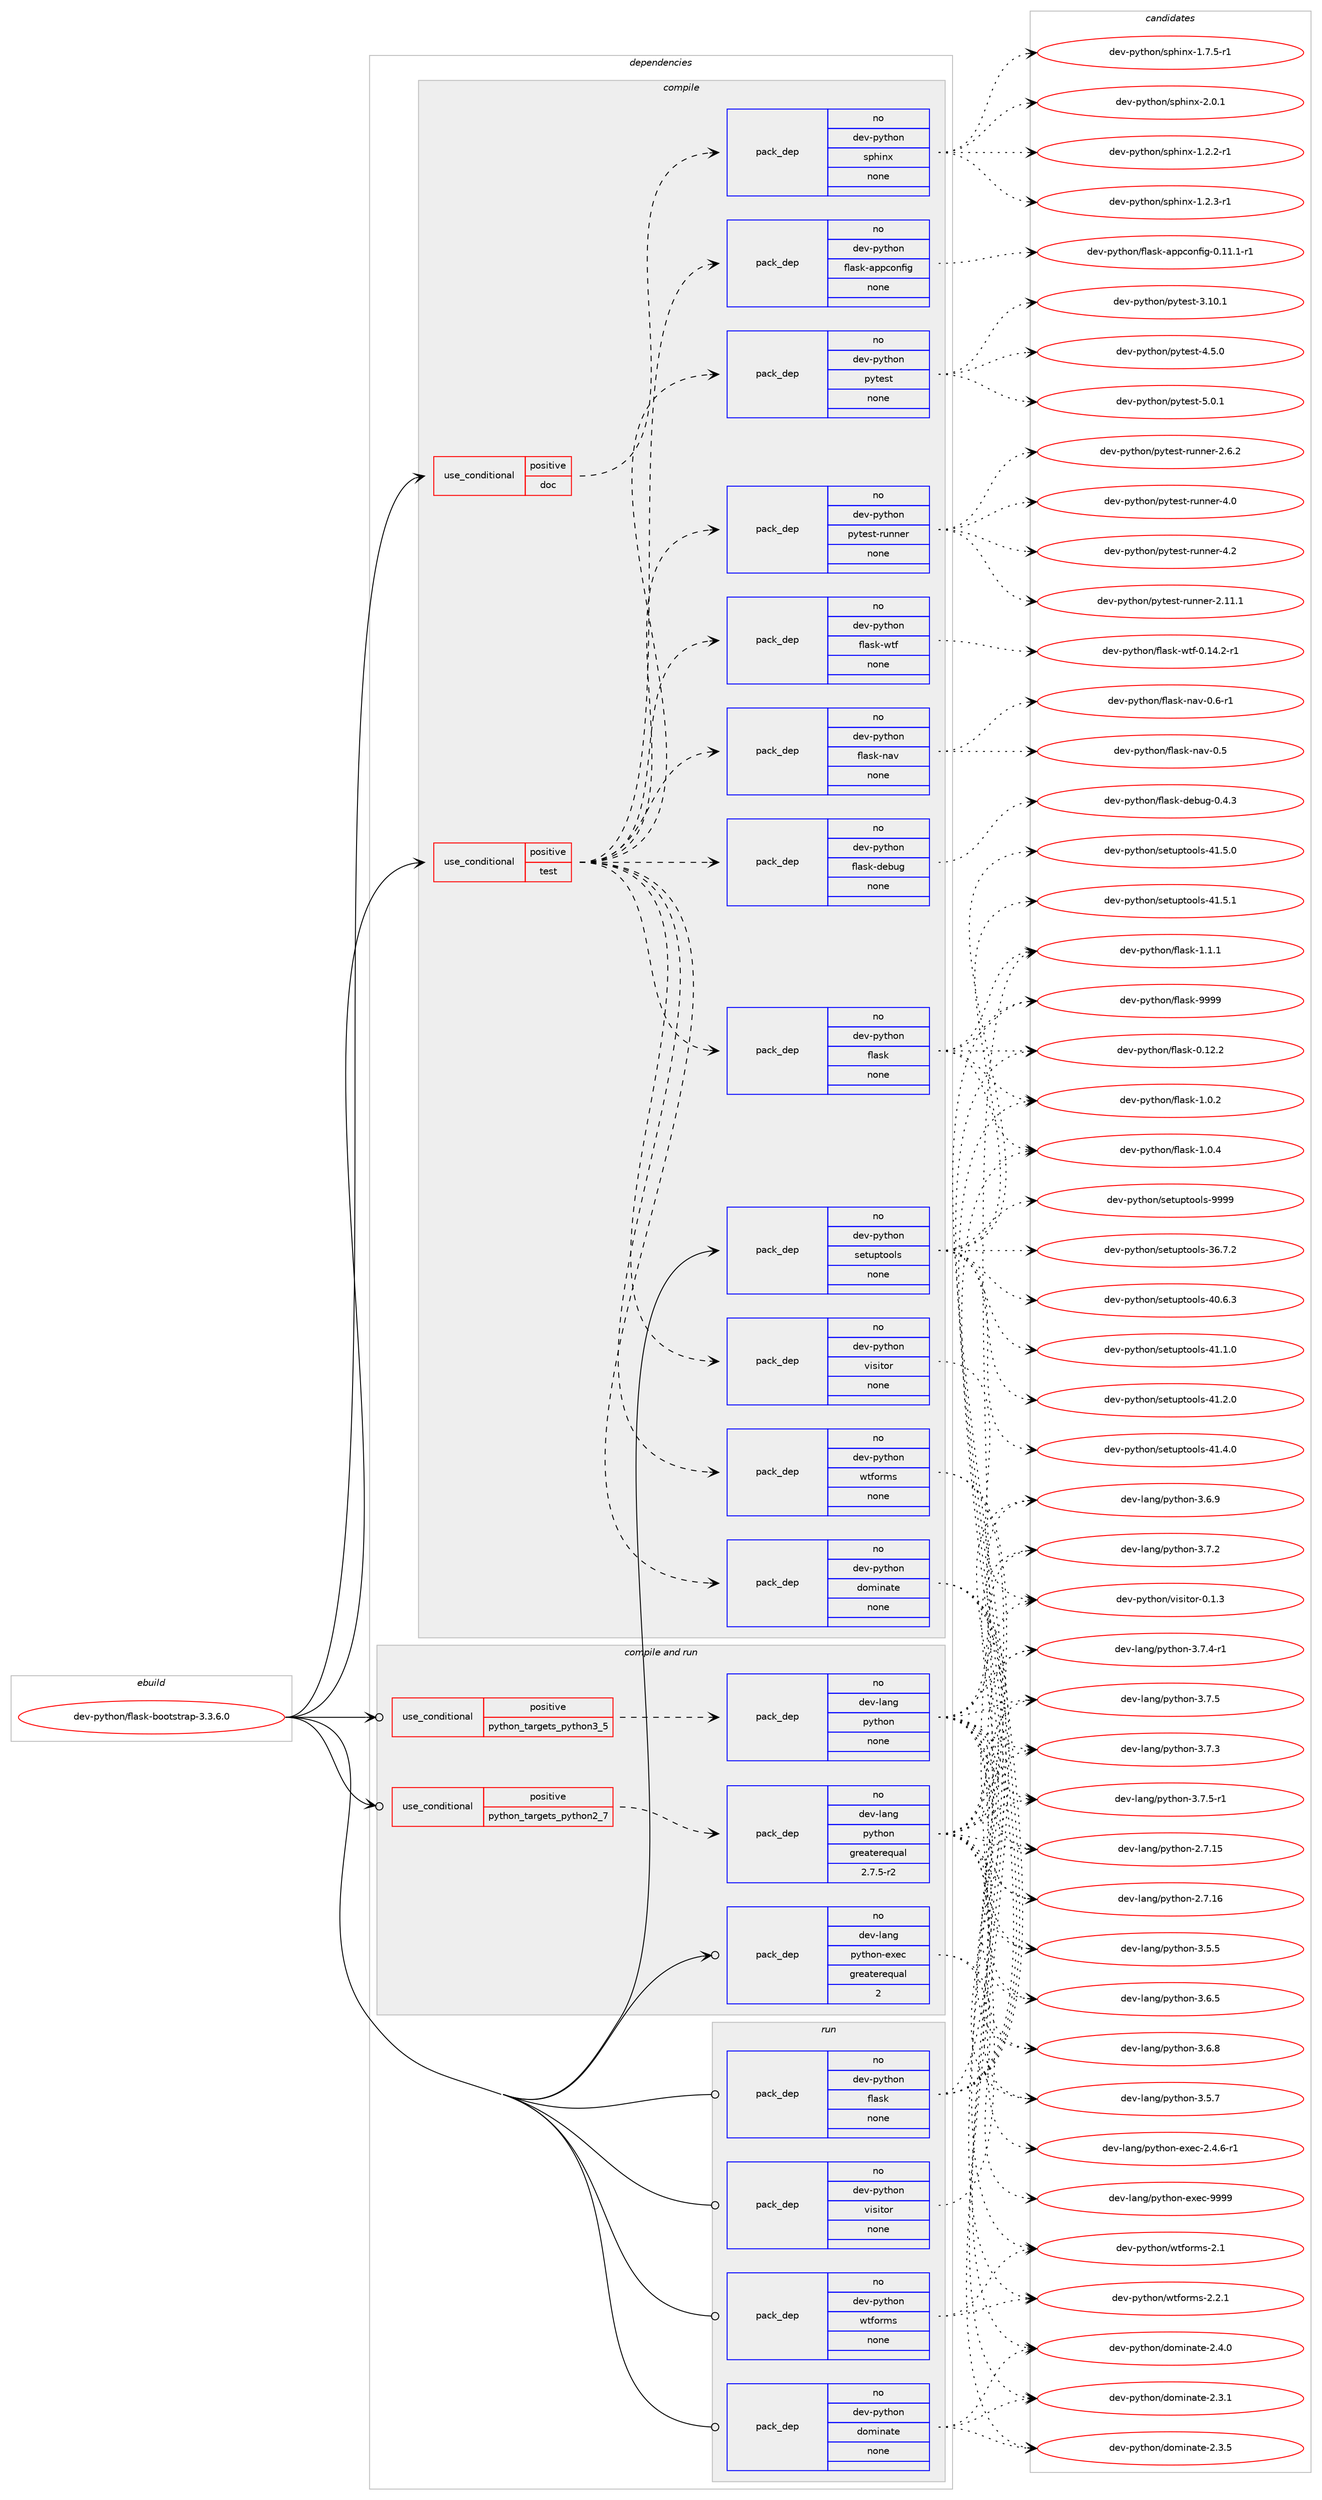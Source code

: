 digraph prolog {

# *************
# Graph options
# *************

newrank=true;
concentrate=true;
compound=true;
graph [rankdir=LR,fontname=Helvetica,fontsize=10,ranksep=1.5];#, ranksep=2.5, nodesep=0.2];
edge  [arrowhead=vee];
node  [fontname=Helvetica,fontsize=10];

# **********
# The ebuild
# **********

subgraph cluster_leftcol {
color=gray;
rank=same;
label=<<i>ebuild</i>>;
id [label="dev-python/flask-bootstrap-3.3.6.0", color=red, width=4, href="../dev-python/flask-bootstrap-3.3.6.0.svg"];
}

# ****************
# The dependencies
# ****************

subgraph cluster_midcol {
color=gray;
label=<<i>dependencies</i>>;
subgraph cluster_compile {
fillcolor="#eeeeee";
style=filled;
label=<<i>compile</i>>;
subgraph cond139442 {
dependency604799 [label=<<TABLE BORDER="0" CELLBORDER="1" CELLSPACING="0" CELLPADDING="4"><TR><TD ROWSPAN="3" CELLPADDING="10">use_conditional</TD></TR><TR><TD>positive</TD></TR><TR><TD>doc</TD></TR></TABLE>>, shape=none, color=red];
subgraph pack453560 {
dependency604800 [label=<<TABLE BORDER="0" CELLBORDER="1" CELLSPACING="0" CELLPADDING="4" WIDTH="220"><TR><TD ROWSPAN="6" CELLPADDING="30">pack_dep</TD></TR><TR><TD WIDTH="110">no</TD></TR><TR><TD>dev-python</TD></TR><TR><TD>sphinx</TD></TR><TR><TD>none</TD></TR><TR><TD></TD></TR></TABLE>>, shape=none, color=blue];
}
dependency604799:e -> dependency604800:w [weight=20,style="dashed",arrowhead="vee"];
}
id:e -> dependency604799:w [weight=20,style="solid",arrowhead="vee"];
subgraph cond139443 {
dependency604801 [label=<<TABLE BORDER="0" CELLBORDER="1" CELLSPACING="0" CELLPADDING="4"><TR><TD ROWSPAN="3" CELLPADDING="10">use_conditional</TD></TR><TR><TD>positive</TD></TR><TR><TD>test</TD></TR></TABLE>>, shape=none, color=red];
subgraph pack453561 {
dependency604802 [label=<<TABLE BORDER="0" CELLBORDER="1" CELLSPACING="0" CELLPADDING="4" WIDTH="220"><TR><TD ROWSPAN="6" CELLPADDING="30">pack_dep</TD></TR><TR><TD WIDTH="110">no</TD></TR><TR><TD>dev-python</TD></TR><TR><TD>flask-appconfig</TD></TR><TR><TD>none</TD></TR><TR><TD></TD></TR></TABLE>>, shape=none, color=blue];
}
dependency604801:e -> dependency604802:w [weight=20,style="dashed",arrowhead="vee"];
subgraph pack453562 {
dependency604803 [label=<<TABLE BORDER="0" CELLBORDER="1" CELLSPACING="0" CELLPADDING="4" WIDTH="220"><TR><TD ROWSPAN="6" CELLPADDING="30">pack_dep</TD></TR><TR><TD WIDTH="110">no</TD></TR><TR><TD>dev-python</TD></TR><TR><TD>flask-debug</TD></TR><TR><TD>none</TD></TR><TR><TD></TD></TR></TABLE>>, shape=none, color=blue];
}
dependency604801:e -> dependency604803:w [weight=20,style="dashed",arrowhead="vee"];
subgraph pack453563 {
dependency604804 [label=<<TABLE BORDER="0" CELLBORDER="1" CELLSPACING="0" CELLPADDING="4" WIDTH="220"><TR><TD ROWSPAN="6" CELLPADDING="30">pack_dep</TD></TR><TR><TD WIDTH="110">no</TD></TR><TR><TD>dev-python</TD></TR><TR><TD>flask-nav</TD></TR><TR><TD>none</TD></TR><TR><TD></TD></TR></TABLE>>, shape=none, color=blue];
}
dependency604801:e -> dependency604804:w [weight=20,style="dashed",arrowhead="vee"];
subgraph pack453564 {
dependency604805 [label=<<TABLE BORDER="0" CELLBORDER="1" CELLSPACING="0" CELLPADDING="4" WIDTH="220"><TR><TD ROWSPAN="6" CELLPADDING="30">pack_dep</TD></TR><TR><TD WIDTH="110">no</TD></TR><TR><TD>dev-python</TD></TR><TR><TD>flask-wtf</TD></TR><TR><TD>none</TD></TR><TR><TD></TD></TR></TABLE>>, shape=none, color=blue];
}
dependency604801:e -> dependency604805:w [weight=20,style="dashed",arrowhead="vee"];
subgraph pack453565 {
dependency604806 [label=<<TABLE BORDER="0" CELLBORDER="1" CELLSPACING="0" CELLPADDING="4" WIDTH="220"><TR><TD ROWSPAN="6" CELLPADDING="30">pack_dep</TD></TR><TR><TD WIDTH="110">no</TD></TR><TR><TD>dev-python</TD></TR><TR><TD>pytest-runner</TD></TR><TR><TD>none</TD></TR><TR><TD></TD></TR></TABLE>>, shape=none, color=blue];
}
dependency604801:e -> dependency604806:w [weight=20,style="dashed",arrowhead="vee"];
subgraph pack453566 {
dependency604807 [label=<<TABLE BORDER="0" CELLBORDER="1" CELLSPACING="0" CELLPADDING="4" WIDTH="220"><TR><TD ROWSPAN="6" CELLPADDING="30">pack_dep</TD></TR><TR><TD WIDTH="110">no</TD></TR><TR><TD>dev-python</TD></TR><TR><TD>pytest</TD></TR><TR><TD>none</TD></TR><TR><TD></TD></TR></TABLE>>, shape=none, color=blue];
}
dependency604801:e -> dependency604807:w [weight=20,style="dashed",arrowhead="vee"];
subgraph pack453567 {
dependency604808 [label=<<TABLE BORDER="0" CELLBORDER="1" CELLSPACING="0" CELLPADDING="4" WIDTH="220"><TR><TD ROWSPAN="6" CELLPADDING="30">pack_dep</TD></TR><TR><TD WIDTH="110">no</TD></TR><TR><TD>dev-python</TD></TR><TR><TD>dominate</TD></TR><TR><TD>none</TD></TR><TR><TD></TD></TR></TABLE>>, shape=none, color=blue];
}
dependency604801:e -> dependency604808:w [weight=20,style="dashed",arrowhead="vee"];
subgraph pack453568 {
dependency604809 [label=<<TABLE BORDER="0" CELLBORDER="1" CELLSPACING="0" CELLPADDING="4" WIDTH="220"><TR><TD ROWSPAN="6" CELLPADDING="30">pack_dep</TD></TR><TR><TD WIDTH="110">no</TD></TR><TR><TD>dev-python</TD></TR><TR><TD>flask</TD></TR><TR><TD>none</TD></TR><TR><TD></TD></TR></TABLE>>, shape=none, color=blue];
}
dependency604801:e -> dependency604809:w [weight=20,style="dashed",arrowhead="vee"];
subgraph pack453569 {
dependency604810 [label=<<TABLE BORDER="0" CELLBORDER="1" CELLSPACING="0" CELLPADDING="4" WIDTH="220"><TR><TD ROWSPAN="6" CELLPADDING="30">pack_dep</TD></TR><TR><TD WIDTH="110">no</TD></TR><TR><TD>dev-python</TD></TR><TR><TD>visitor</TD></TR><TR><TD>none</TD></TR><TR><TD></TD></TR></TABLE>>, shape=none, color=blue];
}
dependency604801:e -> dependency604810:w [weight=20,style="dashed",arrowhead="vee"];
subgraph pack453570 {
dependency604811 [label=<<TABLE BORDER="0" CELLBORDER="1" CELLSPACING="0" CELLPADDING="4" WIDTH="220"><TR><TD ROWSPAN="6" CELLPADDING="30">pack_dep</TD></TR><TR><TD WIDTH="110">no</TD></TR><TR><TD>dev-python</TD></TR><TR><TD>wtforms</TD></TR><TR><TD>none</TD></TR><TR><TD></TD></TR></TABLE>>, shape=none, color=blue];
}
dependency604801:e -> dependency604811:w [weight=20,style="dashed",arrowhead="vee"];
}
id:e -> dependency604801:w [weight=20,style="solid",arrowhead="vee"];
subgraph pack453571 {
dependency604812 [label=<<TABLE BORDER="0" CELLBORDER="1" CELLSPACING="0" CELLPADDING="4" WIDTH="220"><TR><TD ROWSPAN="6" CELLPADDING="30">pack_dep</TD></TR><TR><TD WIDTH="110">no</TD></TR><TR><TD>dev-python</TD></TR><TR><TD>setuptools</TD></TR><TR><TD>none</TD></TR><TR><TD></TD></TR></TABLE>>, shape=none, color=blue];
}
id:e -> dependency604812:w [weight=20,style="solid",arrowhead="vee"];
}
subgraph cluster_compileandrun {
fillcolor="#eeeeee";
style=filled;
label=<<i>compile and run</i>>;
subgraph cond139444 {
dependency604813 [label=<<TABLE BORDER="0" CELLBORDER="1" CELLSPACING="0" CELLPADDING="4"><TR><TD ROWSPAN="3" CELLPADDING="10">use_conditional</TD></TR><TR><TD>positive</TD></TR><TR><TD>python_targets_python2_7</TD></TR></TABLE>>, shape=none, color=red];
subgraph pack453572 {
dependency604814 [label=<<TABLE BORDER="0" CELLBORDER="1" CELLSPACING="0" CELLPADDING="4" WIDTH="220"><TR><TD ROWSPAN="6" CELLPADDING="30">pack_dep</TD></TR><TR><TD WIDTH="110">no</TD></TR><TR><TD>dev-lang</TD></TR><TR><TD>python</TD></TR><TR><TD>greaterequal</TD></TR><TR><TD>2.7.5-r2</TD></TR></TABLE>>, shape=none, color=blue];
}
dependency604813:e -> dependency604814:w [weight=20,style="dashed",arrowhead="vee"];
}
id:e -> dependency604813:w [weight=20,style="solid",arrowhead="odotvee"];
subgraph cond139445 {
dependency604815 [label=<<TABLE BORDER="0" CELLBORDER="1" CELLSPACING="0" CELLPADDING="4"><TR><TD ROWSPAN="3" CELLPADDING="10">use_conditional</TD></TR><TR><TD>positive</TD></TR><TR><TD>python_targets_python3_5</TD></TR></TABLE>>, shape=none, color=red];
subgraph pack453573 {
dependency604816 [label=<<TABLE BORDER="0" CELLBORDER="1" CELLSPACING="0" CELLPADDING="4" WIDTH="220"><TR><TD ROWSPAN="6" CELLPADDING="30">pack_dep</TD></TR><TR><TD WIDTH="110">no</TD></TR><TR><TD>dev-lang</TD></TR><TR><TD>python</TD></TR><TR><TD>none</TD></TR><TR><TD></TD></TR></TABLE>>, shape=none, color=blue];
}
dependency604815:e -> dependency604816:w [weight=20,style="dashed",arrowhead="vee"];
}
id:e -> dependency604815:w [weight=20,style="solid",arrowhead="odotvee"];
subgraph pack453574 {
dependency604817 [label=<<TABLE BORDER="0" CELLBORDER="1" CELLSPACING="0" CELLPADDING="4" WIDTH="220"><TR><TD ROWSPAN="6" CELLPADDING="30">pack_dep</TD></TR><TR><TD WIDTH="110">no</TD></TR><TR><TD>dev-lang</TD></TR><TR><TD>python-exec</TD></TR><TR><TD>greaterequal</TD></TR><TR><TD>2</TD></TR></TABLE>>, shape=none, color=blue];
}
id:e -> dependency604817:w [weight=20,style="solid",arrowhead="odotvee"];
}
subgraph cluster_run {
fillcolor="#eeeeee";
style=filled;
label=<<i>run</i>>;
subgraph pack453575 {
dependency604818 [label=<<TABLE BORDER="0" CELLBORDER="1" CELLSPACING="0" CELLPADDING="4" WIDTH="220"><TR><TD ROWSPAN="6" CELLPADDING="30">pack_dep</TD></TR><TR><TD WIDTH="110">no</TD></TR><TR><TD>dev-python</TD></TR><TR><TD>dominate</TD></TR><TR><TD>none</TD></TR><TR><TD></TD></TR></TABLE>>, shape=none, color=blue];
}
id:e -> dependency604818:w [weight=20,style="solid",arrowhead="odot"];
subgraph pack453576 {
dependency604819 [label=<<TABLE BORDER="0" CELLBORDER="1" CELLSPACING="0" CELLPADDING="4" WIDTH="220"><TR><TD ROWSPAN="6" CELLPADDING="30">pack_dep</TD></TR><TR><TD WIDTH="110">no</TD></TR><TR><TD>dev-python</TD></TR><TR><TD>flask</TD></TR><TR><TD>none</TD></TR><TR><TD></TD></TR></TABLE>>, shape=none, color=blue];
}
id:e -> dependency604819:w [weight=20,style="solid",arrowhead="odot"];
subgraph pack453577 {
dependency604820 [label=<<TABLE BORDER="0" CELLBORDER="1" CELLSPACING="0" CELLPADDING="4" WIDTH="220"><TR><TD ROWSPAN="6" CELLPADDING="30">pack_dep</TD></TR><TR><TD WIDTH="110">no</TD></TR><TR><TD>dev-python</TD></TR><TR><TD>visitor</TD></TR><TR><TD>none</TD></TR><TR><TD></TD></TR></TABLE>>, shape=none, color=blue];
}
id:e -> dependency604820:w [weight=20,style="solid",arrowhead="odot"];
subgraph pack453578 {
dependency604821 [label=<<TABLE BORDER="0" CELLBORDER="1" CELLSPACING="0" CELLPADDING="4" WIDTH="220"><TR><TD ROWSPAN="6" CELLPADDING="30">pack_dep</TD></TR><TR><TD WIDTH="110">no</TD></TR><TR><TD>dev-python</TD></TR><TR><TD>wtforms</TD></TR><TR><TD>none</TD></TR><TR><TD></TD></TR></TABLE>>, shape=none, color=blue];
}
id:e -> dependency604821:w [weight=20,style="solid",arrowhead="odot"];
}
}

# **************
# The candidates
# **************

subgraph cluster_choices {
rank=same;
color=gray;
label=<<i>candidates</i>>;

subgraph choice453560 {
color=black;
nodesep=1;
choice10010111845112121116104111110471151121041051101204549465046504511449 [label="dev-python/sphinx-1.2.2-r1", color=red, width=4,href="../dev-python/sphinx-1.2.2-r1.svg"];
choice10010111845112121116104111110471151121041051101204549465046514511449 [label="dev-python/sphinx-1.2.3-r1", color=red, width=4,href="../dev-python/sphinx-1.2.3-r1.svg"];
choice10010111845112121116104111110471151121041051101204549465546534511449 [label="dev-python/sphinx-1.7.5-r1", color=red, width=4,href="../dev-python/sphinx-1.7.5-r1.svg"];
choice1001011184511212111610411111047115112104105110120455046484649 [label="dev-python/sphinx-2.0.1", color=red, width=4,href="../dev-python/sphinx-2.0.1.svg"];
dependency604800:e -> choice10010111845112121116104111110471151121041051101204549465046504511449:w [style=dotted,weight="100"];
dependency604800:e -> choice10010111845112121116104111110471151121041051101204549465046514511449:w [style=dotted,weight="100"];
dependency604800:e -> choice10010111845112121116104111110471151121041051101204549465546534511449:w [style=dotted,weight="100"];
dependency604800:e -> choice1001011184511212111610411111047115112104105110120455046484649:w [style=dotted,weight="100"];
}
subgraph choice453561 {
color=black;
nodesep=1;
choice100101118451121211161041111104710210897115107459711211299111110102105103454846494946494511449 [label="dev-python/flask-appconfig-0.11.1-r1", color=red, width=4,href="../dev-python/flask-appconfig-0.11.1-r1.svg"];
dependency604802:e -> choice100101118451121211161041111104710210897115107459711211299111110102105103454846494946494511449:w [style=dotted,weight="100"];
}
subgraph choice453562 {
color=black;
nodesep=1;
choice1001011184511212111610411111047102108971151074510010198117103454846524651 [label="dev-python/flask-debug-0.4.3", color=red, width=4,href="../dev-python/flask-debug-0.4.3.svg"];
dependency604803:e -> choice1001011184511212111610411111047102108971151074510010198117103454846524651:w [style=dotted,weight="100"];
}
subgraph choice453563 {
color=black;
nodesep=1;
choice100101118451121211161041111104710210897115107451109711845484653 [label="dev-python/flask-nav-0.5", color=red, width=4,href="../dev-python/flask-nav-0.5.svg"];
choice1001011184511212111610411111047102108971151074511097118454846544511449 [label="dev-python/flask-nav-0.6-r1", color=red, width=4,href="../dev-python/flask-nav-0.6-r1.svg"];
dependency604804:e -> choice100101118451121211161041111104710210897115107451109711845484653:w [style=dotted,weight="100"];
dependency604804:e -> choice1001011184511212111610411111047102108971151074511097118454846544511449:w [style=dotted,weight="100"];
}
subgraph choice453564 {
color=black;
nodesep=1;
choice10010111845112121116104111110471021089711510745119116102454846495246504511449 [label="dev-python/flask-wtf-0.14.2-r1", color=red, width=4,href="../dev-python/flask-wtf-0.14.2-r1.svg"];
dependency604805:e -> choice10010111845112121116104111110471021089711510745119116102454846495246504511449:w [style=dotted,weight="100"];
}
subgraph choice453565 {
color=black;
nodesep=1;
choice10010111845112121116104111110471121211161011151164511411711011010111445504649494649 [label="dev-python/pytest-runner-2.11.1", color=red, width=4,href="../dev-python/pytest-runner-2.11.1.svg"];
choice100101118451121211161041111104711212111610111511645114117110110101114455046544650 [label="dev-python/pytest-runner-2.6.2", color=red, width=4,href="../dev-python/pytest-runner-2.6.2.svg"];
choice10010111845112121116104111110471121211161011151164511411711011010111445524648 [label="dev-python/pytest-runner-4.0", color=red, width=4,href="../dev-python/pytest-runner-4.0.svg"];
choice10010111845112121116104111110471121211161011151164511411711011010111445524650 [label="dev-python/pytest-runner-4.2", color=red, width=4,href="../dev-python/pytest-runner-4.2.svg"];
dependency604806:e -> choice10010111845112121116104111110471121211161011151164511411711011010111445504649494649:w [style=dotted,weight="100"];
dependency604806:e -> choice100101118451121211161041111104711212111610111511645114117110110101114455046544650:w [style=dotted,weight="100"];
dependency604806:e -> choice10010111845112121116104111110471121211161011151164511411711011010111445524648:w [style=dotted,weight="100"];
dependency604806:e -> choice10010111845112121116104111110471121211161011151164511411711011010111445524650:w [style=dotted,weight="100"];
}
subgraph choice453566 {
color=black;
nodesep=1;
choice100101118451121211161041111104711212111610111511645514649484649 [label="dev-python/pytest-3.10.1", color=red, width=4,href="../dev-python/pytest-3.10.1.svg"];
choice1001011184511212111610411111047112121116101115116455246534648 [label="dev-python/pytest-4.5.0", color=red, width=4,href="../dev-python/pytest-4.5.0.svg"];
choice1001011184511212111610411111047112121116101115116455346484649 [label="dev-python/pytest-5.0.1", color=red, width=4,href="../dev-python/pytest-5.0.1.svg"];
dependency604807:e -> choice100101118451121211161041111104711212111610111511645514649484649:w [style=dotted,weight="100"];
dependency604807:e -> choice1001011184511212111610411111047112121116101115116455246534648:w [style=dotted,weight="100"];
dependency604807:e -> choice1001011184511212111610411111047112121116101115116455346484649:w [style=dotted,weight="100"];
}
subgraph choice453567 {
color=black;
nodesep=1;
choice100101118451121211161041111104710011110910511097116101455046514649 [label="dev-python/dominate-2.3.1", color=red, width=4,href="../dev-python/dominate-2.3.1.svg"];
choice100101118451121211161041111104710011110910511097116101455046514653 [label="dev-python/dominate-2.3.5", color=red, width=4,href="../dev-python/dominate-2.3.5.svg"];
choice100101118451121211161041111104710011110910511097116101455046524648 [label="dev-python/dominate-2.4.0", color=red, width=4,href="../dev-python/dominate-2.4.0.svg"];
dependency604808:e -> choice100101118451121211161041111104710011110910511097116101455046514649:w [style=dotted,weight="100"];
dependency604808:e -> choice100101118451121211161041111104710011110910511097116101455046514653:w [style=dotted,weight="100"];
dependency604808:e -> choice100101118451121211161041111104710011110910511097116101455046524648:w [style=dotted,weight="100"];
}
subgraph choice453568 {
color=black;
nodesep=1;
choice10010111845112121116104111110471021089711510745484649504650 [label="dev-python/flask-0.12.2", color=red, width=4,href="../dev-python/flask-0.12.2.svg"];
choice100101118451121211161041111104710210897115107454946484650 [label="dev-python/flask-1.0.2", color=red, width=4,href="../dev-python/flask-1.0.2.svg"];
choice100101118451121211161041111104710210897115107454946484652 [label="dev-python/flask-1.0.4", color=red, width=4,href="../dev-python/flask-1.0.4.svg"];
choice100101118451121211161041111104710210897115107454946494649 [label="dev-python/flask-1.1.1", color=red, width=4,href="../dev-python/flask-1.1.1.svg"];
choice1001011184511212111610411111047102108971151074557575757 [label="dev-python/flask-9999", color=red, width=4,href="../dev-python/flask-9999.svg"];
dependency604809:e -> choice10010111845112121116104111110471021089711510745484649504650:w [style=dotted,weight="100"];
dependency604809:e -> choice100101118451121211161041111104710210897115107454946484650:w [style=dotted,weight="100"];
dependency604809:e -> choice100101118451121211161041111104710210897115107454946484652:w [style=dotted,weight="100"];
dependency604809:e -> choice100101118451121211161041111104710210897115107454946494649:w [style=dotted,weight="100"];
dependency604809:e -> choice1001011184511212111610411111047102108971151074557575757:w [style=dotted,weight="100"];
}
subgraph choice453569 {
color=black;
nodesep=1;
choice1001011184511212111610411111047118105115105116111114454846494651 [label="dev-python/visitor-0.1.3", color=red, width=4,href="../dev-python/visitor-0.1.3.svg"];
dependency604810:e -> choice1001011184511212111610411111047118105115105116111114454846494651:w [style=dotted,weight="100"];
}
subgraph choice453570 {
color=black;
nodesep=1;
choice100101118451121211161041111104711911610211111410911545504649 [label="dev-python/wtforms-2.1", color=red, width=4,href="../dev-python/wtforms-2.1.svg"];
choice1001011184511212111610411111047119116102111114109115455046504649 [label="dev-python/wtforms-2.2.1", color=red, width=4,href="../dev-python/wtforms-2.2.1.svg"];
dependency604811:e -> choice100101118451121211161041111104711911610211111410911545504649:w [style=dotted,weight="100"];
dependency604811:e -> choice1001011184511212111610411111047119116102111114109115455046504649:w [style=dotted,weight="100"];
}
subgraph choice453571 {
color=black;
nodesep=1;
choice100101118451121211161041111104711510111611711211611111110811545515446554650 [label="dev-python/setuptools-36.7.2", color=red, width=4,href="../dev-python/setuptools-36.7.2.svg"];
choice100101118451121211161041111104711510111611711211611111110811545524846544651 [label="dev-python/setuptools-40.6.3", color=red, width=4,href="../dev-python/setuptools-40.6.3.svg"];
choice100101118451121211161041111104711510111611711211611111110811545524946494648 [label="dev-python/setuptools-41.1.0", color=red, width=4,href="../dev-python/setuptools-41.1.0.svg"];
choice100101118451121211161041111104711510111611711211611111110811545524946504648 [label="dev-python/setuptools-41.2.0", color=red, width=4,href="../dev-python/setuptools-41.2.0.svg"];
choice100101118451121211161041111104711510111611711211611111110811545524946524648 [label="dev-python/setuptools-41.4.0", color=red, width=4,href="../dev-python/setuptools-41.4.0.svg"];
choice100101118451121211161041111104711510111611711211611111110811545524946534648 [label="dev-python/setuptools-41.5.0", color=red, width=4,href="../dev-python/setuptools-41.5.0.svg"];
choice100101118451121211161041111104711510111611711211611111110811545524946534649 [label="dev-python/setuptools-41.5.1", color=red, width=4,href="../dev-python/setuptools-41.5.1.svg"];
choice10010111845112121116104111110471151011161171121161111111081154557575757 [label="dev-python/setuptools-9999", color=red, width=4,href="../dev-python/setuptools-9999.svg"];
dependency604812:e -> choice100101118451121211161041111104711510111611711211611111110811545515446554650:w [style=dotted,weight="100"];
dependency604812:e -> choice100101118451121211161041111104711510111611711211611111110811545524846544651:w [style=dotted,weight="100"];
dependency604812:e -> choice100101118451121211161041111104711510111611711211611111110811545524946494648:w [style=dotted,weight="100"];
dependency604812:e -> choice100101118451121211161041111104711510111611711211611111110811545524946504648:w [style=dotted,weight="100"];
dependency604812:e -> choice100101118451121211161041111104711510111611711211611111110811545524946524648:w [style=dotted,weight="100"];
dependency604812:e -> choice100101118451121211161041111104711510111611711211611111110811545524946534648:w [style=dotted,weight="100"];
dependency604812:e -> choice100101118451121211161041111104711510111611711211611111110811545524946534649:w [style=dotted,weight="100"];
dependency604812:e -> choice10010111845112121116104111110471151011161171121161111111081154557575757:w [style=dotted,weight="100"];
}
subgraph choice453572 {
color=black;
nodesep=1;
choice10010111845108971101034711212111610411111045504655464953 [label="dev-lang/python-2.7.15", color=red, width=4,href="../dev-lang/python-2.7.15.svg"];
choice10010111845108971101034711212111610411111045504655464954 [label="dev-lang/python-2.7.16", color=red, width=4,href="../dev-lang/python-2.7.16.svg"];
choice100101118451089711010347112121116104111110455146534653 [label="dev-lang/python-3.5.5", color=red, width=4,href="../dev-lang/python-3.5.5.svg"];
choice100101118451089711010347112121116104111110455146534655 [label="dev-lang/python-3.5.7", color=red, width=4,href="../dev-lang/python-3.5.7.svg"];
choice100101118451089711010347112121116104111110455146544653 [label="dev-lang/python-3.6.5", color=red, width=4,href="../dev-lang/python-3.6.5.svg"];
choice100101118451089711010347112121116104111110455146544656 [label="dev-lang/python-3.6.8", color=red, width=4,href="../dev-lang/python-3.6.8.svg"];
choice100101118451089711010347112121116104111110455146544657 [label="dev-lang/python-3.6.9", color=red, width=4,href="../dev-lang/python-3.6.9.svg"];
choice100101118451089711010347112121116104111110455146554650 [label="dev-lang/python-3.7.2", color=red, width=4,href="../dev-lang/python-3.7.2.svg"];
choice100101118451089711010347112121116104111110455146554651 [label="dev-lang/python-3.7.3", color=red, width=4,href="../dev-lang/python-3.7.3.svg"];
choice1001011184510897110103471121211161041111104551465546524511449 [label="dev-lang/python-3.7.4-r1", color=red, width=4,href="../dev-lang/python-3.7.4-r1.svg"];
choice100101118451089711010347112121116104111110455146554653 [label="dev-lang/python-3.7.5", color=red, width=4,href="../dev-lang/python-3.7.5.svg"];
choice1001011184510897110103471121211161041111104551465546534511449 [label="dev-lang/python-3.7.5-r1", color=red, width=4,href="../dev-lang/python-3.7.5-r1.svg"];
dependency604814:e -> choice10010111845108971101034711212111610411111045504655464953:w [style=dotted,weight="100"];
dependency604814:e -> choice10010111845108971101034711212111610411111045504655464954:w [style=dotted,weight="100"];
dependency604814:e -> choice100101118451089711010347112121116104111110455146534653:w [style=dotted,weight="100"];
dependency604814:e -> choice100101118451089711010347112121116104111110455146534655:w [style=dotted,weight="100"];
dependency604814:e -> choice100101118451089711010347112121116104111110455146544653:w [style=dotted,weight="100"];
dependency604814:e -> choice100101118451089711010347112121116104111110455146544656:w [style=dotted,weight="100"];
dependency604814:e -> choice100101118451089711010347112121116104111110455146544657:w [style=dotted,weight="100"];
dependency604814:e -> choice100101118451089711010347112121116104111110455146554650:w [style=dotted,weight="100"];
dependency604814:e -> choice100101118451089711010347112121116104111110455146554651:w [style=dotted,weight="100"];
dependency604814:e -> choice1001011184510897110103471121211161041111104551465546524511449:w [style=dotted,weight="100"];
dependency604814:e -> choice100101118451089711010347112121116104111110455146554653:w [style=dotted,weight="100"];
dependency604814:e -> choice1001011184510897110103471121211161041111104551465546534511449:w [style=dotted,weight="100"];
}
subgraph choice453573 {
color=black;
nodesep=1;
choice10010111845108971101034711212111610411111045504655464953 [label="dev-lang/python-2.7.15", color=red, width=4,href="../dev-lang/python-2.7.15.svg"];
choice10010111845108971101034711212111610411111045504655464954 [label="dev-lang/python-2.7.16", color=red, width=4,href="../dev-lang/python-2.7.16.svg"];
choice100101118451089711010347112121116104111110455146534653 [label="dev-lang/python-3.5.5", color=red, width=4,href="../dev-lang/python-3.5.5.svg"];
choice100101118451089711010347112121116104111110455146534655 [label="dev-lang/python-3.5.7", color=red, width=4,href="../dev-lang/python-3.5.7.svg"];
choice100101118451089711010347112121116104111110455146544653 [label="dev-lang/python-3.6.5", color=red, width=4,href="../dev-lang/python-3.6.5.svg"];
choice100101118451089711010347112121116104111110455146544656 [label="dev-lang/python-3.6.8", color=red, width=4,href="../dev-lang/python-3.6.8.svg"];
choice100101118451089711010347112121116104111110455146544657 [label="dev-lang/python-3.6.9", color=red, width=4,href="../dev-lang/python-3.6.9.svg"];
choice100101118451089711010347112121116104111110455146554650 [label="dev-lang/python-3.7.2", color=red, width=4,href="../dev-lang/python-3.7.2.svg"];
choice100101118451089711010347112121116104111110455146554651 [label="dev-lang/python-3.7.3", color=red, width=4,href="../dev-lang/python-3.7.3.svg"];
choice1001011184510897110103471121211161041111104551465546524511449 [label="dev-lang/python-3.7.4-r1", color=red, width=4,href="../dev-lang/python-3.7.4-r1.svg"];
choice100101118451089711010347112121116104111110455146554653 [label="dev-lang/python-3.7.5", color=red, width=4,href="../dev-lang/python-3.7.5.svg"];
choice1001011184510897110103471121211161041111104551465546534511449 [label="dev-lang/python-3.7.5-r1", color=red, width=4,href="../dev-lang/python-3.7.5-r1.svg"];
dependency604816:e -> choice10010111845108971101034711212111610411111045504655464953:w [style=dotted,weight="100"];
dependency604816:e -> choice10010111845108971101034711212111610411111045504655464954:w [style=dotted,weight="100"];
dependency604816:e -> choice100101118451089711010347112121116104111110455146534653:w [style=dotted,weight="100"];
dependency604816:e -> choice100101118451089711010347112121116104111110455146534655:w [style=dotted,weight="100"];
dependency604816:e -> choice100101118451089711010347112121116104111110455146544653:w [style=dotted,weight="100"];
dependency604816:e -> choice100101118451089711010347112121116104111110455146544656:w [style=dotted,weight="100"];
dependency604816:e -> choice100101118451089711010347112121116104111110455146544657:w [style=dotted,weight="100"];
dependency604816:e -> choice100101118451089711010347112121116104111110455146554650:w [style=dotted,weight="100"];
dependency604816:e -> choice100101118451089711010347112121116104111110455146554651:w [style=dotted,weight="100"];
dependency604816:e -> choice1001011184510897110103471121211161041111104551465546524511449:w [style=dotted,weight="100"];
dependency604816:e -> choice100101118451089711010347112121116104111110455146554653:w [style=dotted,weight="100"];
dependency604816:e -> choice1001011184510897110103471121211161041111104551465546534511449:w [style=dotted,weight="100"];
}
subgraph choice453574 {
color=black;
nodesep=1;
choice10010111845108971101034711212111610411111045101120101994550465246544511449 [label="dev-lang/python-exec-2.4.6-r1", color=red, width=4,href="../dev-lang/python-exec-2.4.6-r1.svg"];
choice10010111845108971101034711212111610411111045101120101994557575757 [label="dev-lang/python-exec-9999", color=red, width=4,href="../dev-lang/python-exec-9999.svg"];
dependency604817:e -> choice10010111845108971101034711212111610411111045101120101994550465246544511449:w [style=dotted,weight="100"];
dependency604817:e -> choice10010111845108971101034711212111610411111045101120101994557575757:w [style=dotted,weight="100"];
}
subgraph choice453575 {
color=black;
nodesep=1;
choice100101118451121211161041111104710011110910511097116101455046514649 [label="dev-python/dominate-2.3.1", color=red, width=4,href="../dev-python/dominate-2.3.1.svg"];
choice100101118451121211161041111104710011110910511097116101455046514653 [label="dev-python/dominate-2.3.5", color=red, width=4,href="../dev-python/dominate-2.3.5.svg"];
choice100101118451121211161041111104710011110910511097116101455046524648 [label="dev-python/dominate-2.4.0", color=red, width=4,href="../dev-python/dominate-2.4.0.svg"];
dependency604818:e -> choice100101118451121211161041111104710011110910511097116101455046514649:w [style=dotted,weight="100"];
dependency604818:e -> choice100101118451121211161041111104710011110910511097116101455046514653:w [style=dotted,weight="100"];
dependency604818:e -> choice100101118451121211161041111104710011110910511097116101455046524648:w [style=dotted,weight="100"];
}
subgraph choice453576 {
color=black;
nodesep=1;
choice10010111845112121116104111110471021089711510745484649504650 [label="dev-python/flask-0.12.2", color=red, width=4,href="../dev-python/flask-0.12.2.svg"];
choice100101118451121211161041111104710210897115107454946484650 [label="dev-python/flask-1.0.2", color=red, width=4,href="../dev-python/flask-1.0.2.svg"];
choice100101118451121211161041111104710210897115107454946484652 [label="dev-python/flask-1.0.4", color=red, width=4,href="../dev-python/flask-1.0.4.svg"];
choice100101118451121211161041111104710210897115107454946494649 [label="dev-python/flask-1.1.1", color=red, width=4,href="../dev-python/flask-1.1.1.svg"];
choice1001011184511212111610411111047102108971151074557575757 [label="dev-python/flask-9999", color=red, width=4,href="../dev-python/flask-9999.svg"];
dependency604819:e -> choice10010111845112121116104111110471021089711510745484649504650:w [style=dotted,weight="100"];
dependency604819:e -> choice100101118451121211161041111104710210897115107454946484650:w [style=dotted,weight="100"];
dependency604819:e -> choice100101118451121211161041111104710210897115107454946484652:w [style=dotted,weight="100"];
dependency604819:e -> choice100101118451121211161041111104710210897115107454946494649:w [style=dotted,weight="100"];
dependency604819:e -> choice1001011184511212111610411111047102108971151074557575757:w [style=dotted,weight="100"];
}
subgraph choice453577 {
color=black;
nodesep=1;
choice1001011184511212111610411111047118105115105116111114454846494651 [label="dev-python/visitor-0.1.3", color=red, width=4,href="../dev-python/visitor-0.1.3.svg"];
dependency604820:e -> choice1001011184511212111610411111047118105115105116111114454846494651:w [style=dotted,weight="100"];
}
subgraph choice453578 {
color=black;
nodesep=1;
choice100101118451121211161041111104711911610211111410911545504649 [label="dev-python/wtforms-2.1", color=red, width=4,href="../dev-python/wtforms-2.1.svg"];
choice1001011184511212111610411111047119116102111114109115455046504649 [label="dev-python/wtforms-2.2.1", color=red, width=4,href="../dev-python/wtforms-2.2.1.svg"];
dependency604821:e -> choice100101118451121211161041111104711911610211111410911545504649:w [style=dotted,weight="100"];
dependency604821:e -> choice1001011184511212111610411111047119116102111114109115455046504649:w [style=dotted,weight="100"];
}
}

}
